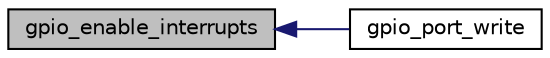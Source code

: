 digraph "gpio_enable_interrupts"
{
  edge [fontname="Helvetica",fontsize="10",labelfontname="Helvetica",labelfontsize="10"];
  node [fontname="Helvetica",fontsize="10",shape=record];
  rankdir="LR";
  Node1 [label="gpio_enable_interrupts",height=0.2,width=0.4,color="black", fillcolor="grey75", style="filled", fontcolor="black"];
  Node1 -> Node2 [dir="back",color="midnightblue",fontsize="10",style="solid",fontname="Helvetica"];
  Node2 [label="gpio_port_write",height=0.2,width=0.4,color="black", fillcolor="white", style="filled",URL="$group__gpio__control.html#ga00eeea592868471ce4eecce176b062f7",tooltip="Set level of of all pins from a port (atomic) "];
}
